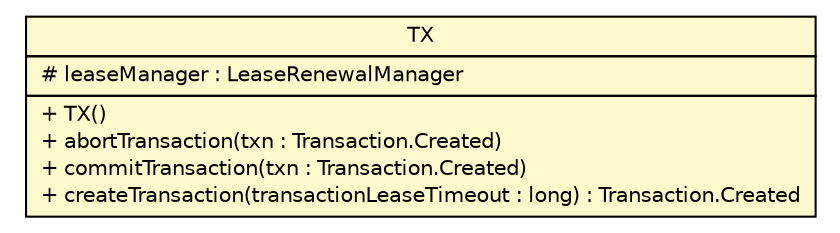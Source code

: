 #!/usr/local/bin/dot
#
# Class diagram 
# Generated by UMLGraph version R5_6 (http://www.umlgraph.org/)
#

digraph G {
	edge [fontname="Helvetica",fontsize=10,labelfontname="Helvetica",labelfontsize=10];
	node [fontname="Helvetica",fontsize=10,shape=plaintext];
	nodesep=0.25;
	ranksep=0.5;
	// sorcer.river.TX
	c557547 [label=<<table title="sorcer.river.TX" border="0" cellborder="1" cellspacing="0" cellpadding="2" port="p" bgcolor="lemonChiffon" href="./TX.html">
		<tr><td><table border="0" cellspacing="0" cellpadding="1">
<tr><td align="center" balign="center"> TX </td></tr>
		</table></td></tr>
		<tr><td><table border="0" cellspacing="0" cellpadding="1">
<tr><td align="left" balign="left"> # leaseManager : LeaseRenewalManager </td></tr>
		</table></td></tr>
		<tr><td><table border="0" cellspacing="0" cellpadding="1">
<tr><td align="left" balign="left"> + TX() </td></tr>
<tr><td align="left" balign="left"> + abortTransaction(txn : Transaction.Created) </td></tr>
<tr><td align="left" balign="left"> + commitTransaction(txn : Transaction.Created) </td></tr>
<tr><td align="left" balign="left"> + createTransaction(transactionLeaseTimeout : long) : Transaction.Created </td></tr>
		</table></td></tr>
		</table>>, URL="./TX.html", fontname="Helvetica", fontcolor="black", fontsize=10.0];
}

